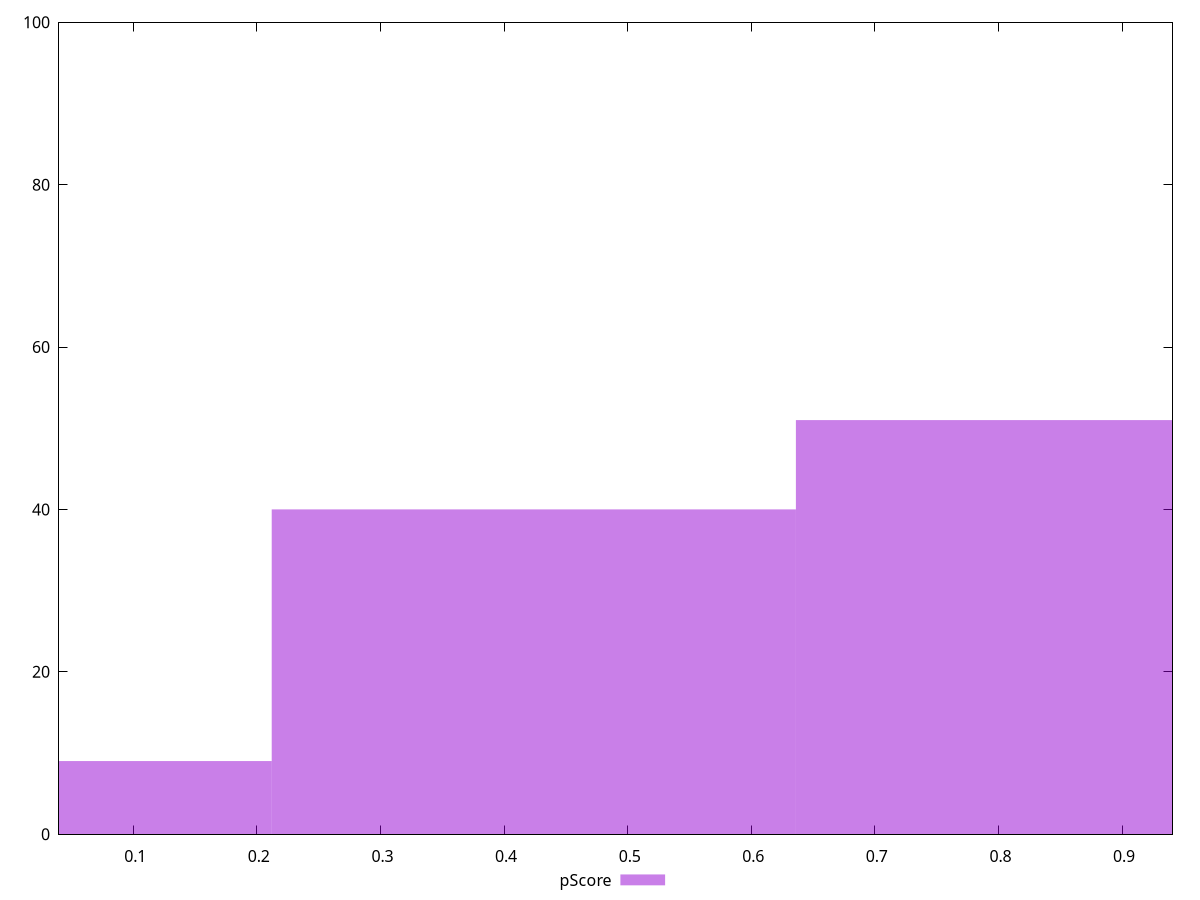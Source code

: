 reset

$pScore <<EOF
0.8481771126494131 51
0.42408855632470654 40
0 9
EOF

set key outside below
set boxwidth 0.42408855632470654
set xrange [0.039945111999131366:0.9408212534970621]
set yrange [0:100]
set trange [0:100]
set style fill transparent solid 0.5 noborder
set terminal svg size 640, 490 enhanced background rgb 'white'
set output "report_00009_2021-02-08T22-37-41.559Z/first-contentful-paint/samples/pages/pScore/histogram.svg"

plot $pScore title "pScore" with boxes

reset
